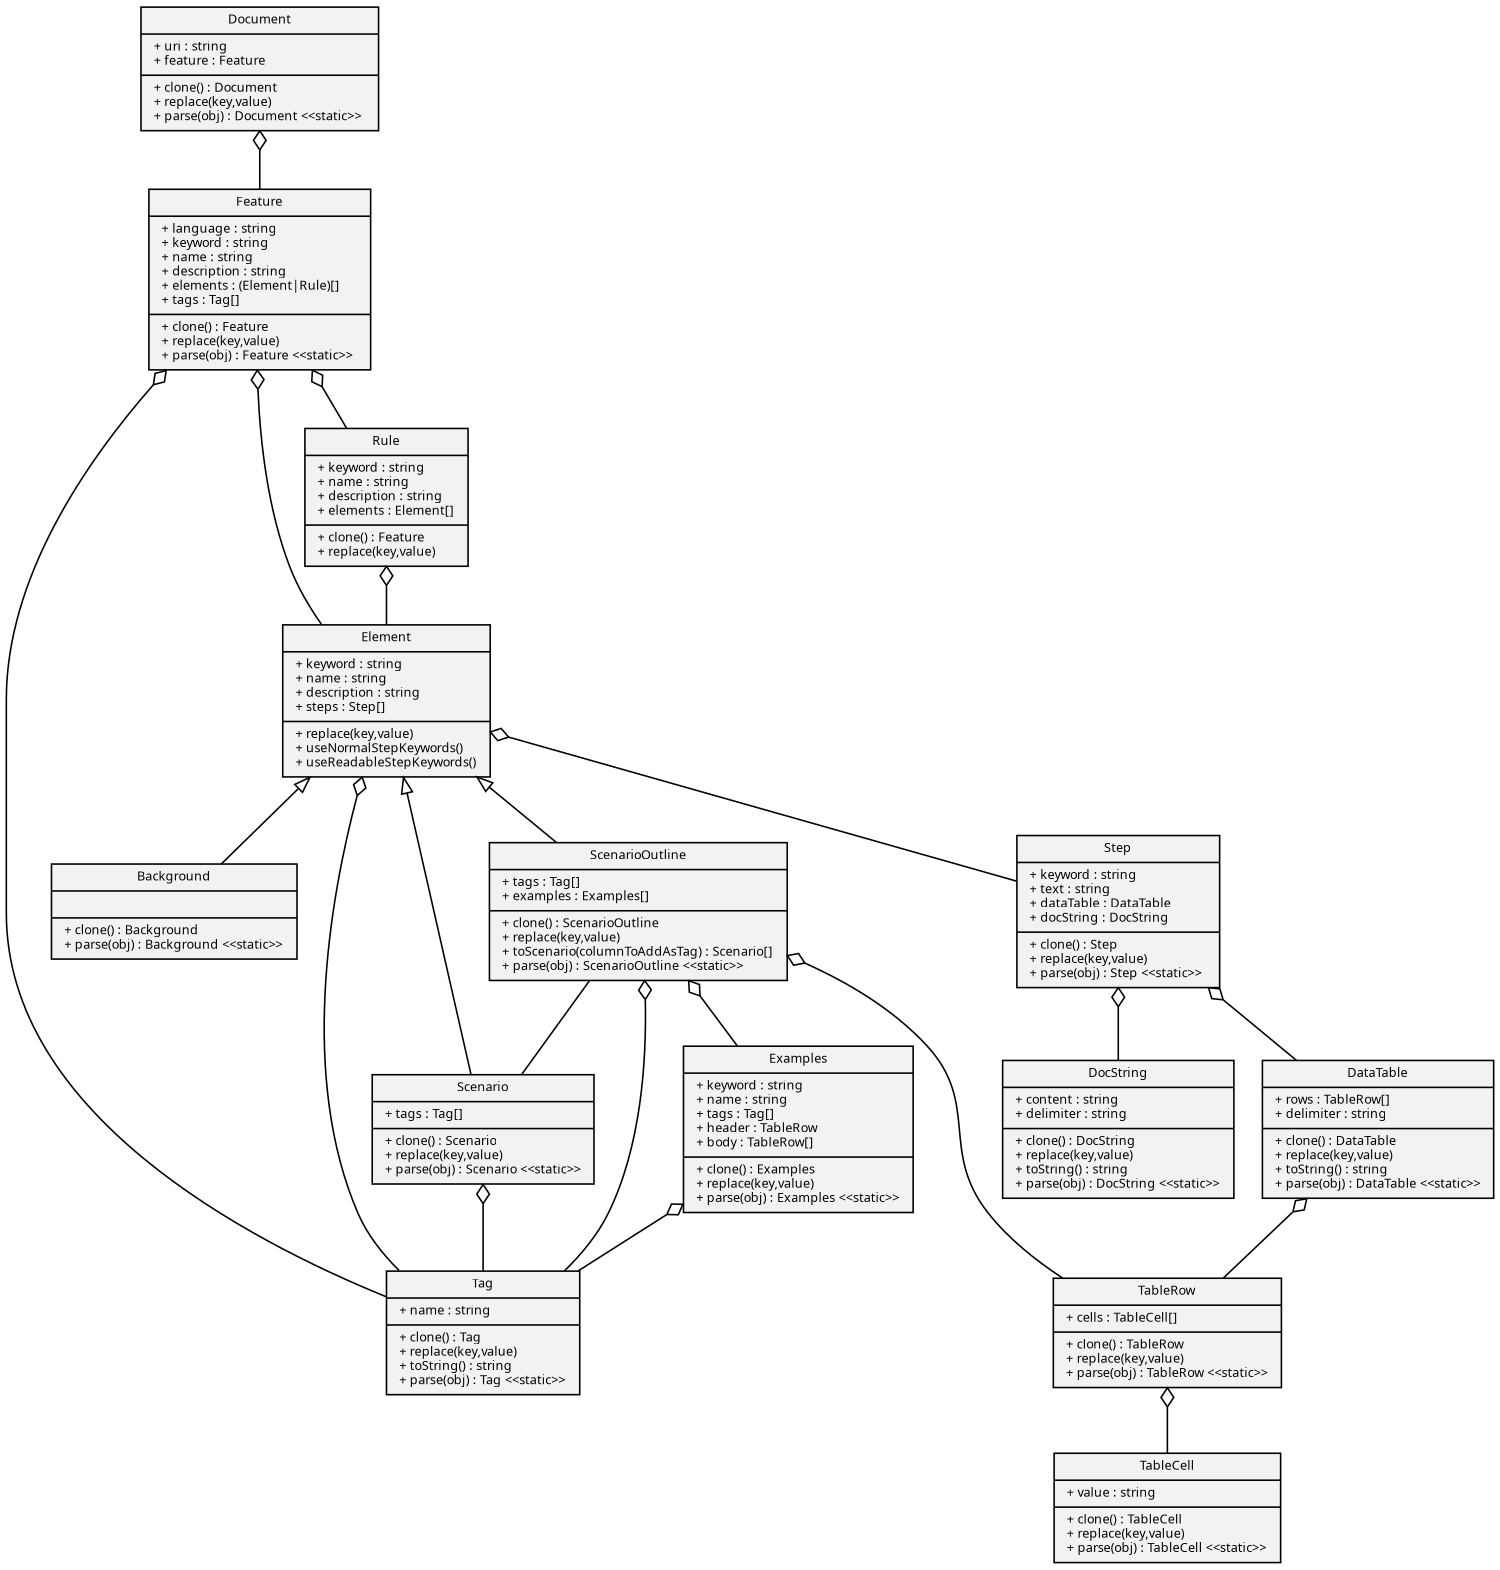digraph hierarchy {
    fontname = "Hack"
    fontsize = 8
    size = "10,20!"
    rankdir = BT

    node [
        fontname = "Hack"
        fontsize = 8
        style = filled
        fillcolor = gray95
        shape = "record"
        fixedsize = false
    ]

    edge [
        fontname = "Hack"
        fontsize = 8
    ]

    Document [
        label = "{Document|+ uri : string\l+ feature : Feature\l|+ clone() : Document\l+ replace(key,value)\l+ parse(obj) : Document \<\<static\>\> \l}"
    ]

    Feature [
        label = "{Feature|+ language : string\l+ keyword : string\l+ name : string\l+ description : string\l+ elements : (Element\|Rule)[]\l+ tags : Tag[]\l|+ clone() : Feature\l+ replace(key,value)\l+ parse(obj) : Feature \<\<static\>\> \l}"
    ]

    Rule [
        label = "{Rule|+ keyword : string\l+ name : string\l+ description : string\l+ elements : Element[]\l|+ clone() : Feature\l+ replace(key,value)\l}"
    ]

    Element [
        label = "{Element|+ keyword : string\l+ name : string\l+ description : string\l+ steps : Step[]\l|+ replace(key,value)\l+ useNormalStepKeywords()\l+ useReadableStepKeywords()\l}"
    ]

    Background [
        label = "{Background||+ clone() : Background\l+ parse(obj) : Background \<\<static\>\>\l}"
    ]

    Scenario [
        label = "{Scenario|+ tags : Tag[]\l|+ clone() : Scenario\l+ replace(key,value)\l+ parse(obj) : Scenario \<\<static\>\>\l}"
    ]

    ScenarioOutline [
        label = "{ScenarioOutline|+ tags : Tag[]\l+ examples : Examples[]\l|+ clone() : ScenarioOutline\l+ replace(key,value)\l+ toScenario(columnToAddAsTag) : Scenario[]\l+ parse(obj) : ScenarioOutline \<\<static\>\>\l}"
    ]

    Examples [
        label = "{Examples|+ keyword : string\l+ name : string\l+ tags : Tag[]\l+ header : TableRow\l+ body : TableRow[]\l|+ clone() : Examples\l+ replace(key,value)\l+ parse(obj) : Examples \<\<static\>\>\l}"
    ]

    Tag [
        label = "{Tag|+ name : string\l|+ clone() : Tag\l+ replace(key,value)\l+ toString() : string\l+ parse(obj) : Tag \<\<static\>\>\l}"
    ]

    Step [
        label = "{Step|+ keyword : string\l+ text : string\l+ dataTable : DataTable\l+ docString : DocString\l|+ clone() : Step\l+ replace(key,value)\l+ parse(obj) : Step \<\<static\>\> \l}"
    ]

    DocString [
        label = "{DocString|+ content : string\l+ delimiter : string\l|+ clone() : DocString\l+ replace(key,value)\l+ toString() : string\l+ parse(obj) : DocString \<\<static\>\>\l}"
    ]

    DataTable [
        label = "{DataTable|+ rows : TableRow[]\l+ delimiter : string\l|+ clone() : DataTable\l+ replace(key,value)\l+ toString() : string\l+ parse(obj) : DataTable \<\<static\>\>\l}"
    ]

    TableCell [
        label = "{TableCell|+ value : string\l|+ clone() : TableCell\l+ replace(key,value)\l+ parse(obj) : TableCell \<\<static\>\>\l}"
    ]

    TableRow [
        label = "{TableRow|+ cells : TableCell[]\l|+ clone() : TableRow\l+ replace(key,value)\l+ parse(obj) : TableRow \<\<static\>\>\l}"
    ]

    Feature -> Document [arrowhead = odiamond]

    Tag -> Feature [arrowhead = odiamond]
    Tag -> Element [arrowhead = odiamond]
    Tag -> Scenario [arrowhead = odiamond]
    Tag -> ScenarioOutline [arrowhead = odiamond]
    Tag -> Examples [arrowhead = odiamond]

    Scenario -> ScenarioOutline [arrowhead = none]

    Examples -> ScenarioOutline [arrowhead = odiamond]
    TableRow -> ScenarioOutline [arrowhead = odiamond]

    Element -> Feature [arrowhead = odiamond]
    Element -> Rule [arrowhead = odiamond]
    
    Rule -> Feature [arrowhead = odiamond]
    Step -> Element [arrowhead = odiamond]
    
    TableCell -> TableRow [arrowhead = odiamond]
    TableRow -> DataTable [arrowhead = odiamond]
    DataTable -> Step [arrowhead = odiamond]
    DocString -> Step [arrowhead = odiamond]

    Background -> Element [arrowhead = empty]
    Scenario -> Element [arrowhead = empty]
    ScenarioOutline -> Element [arrowhead = empty]
}